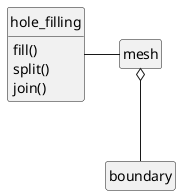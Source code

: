 @startuml
	skinparam monochrome true
	skinparam shadowing false
	hide circle
	hide empty members

	class hole_filling{
		fill()
		split()
		join()
	}
	class mesh{}
	class boundary{}

	hole_filling - mesh
	mesh o-- boundary
@enduml
